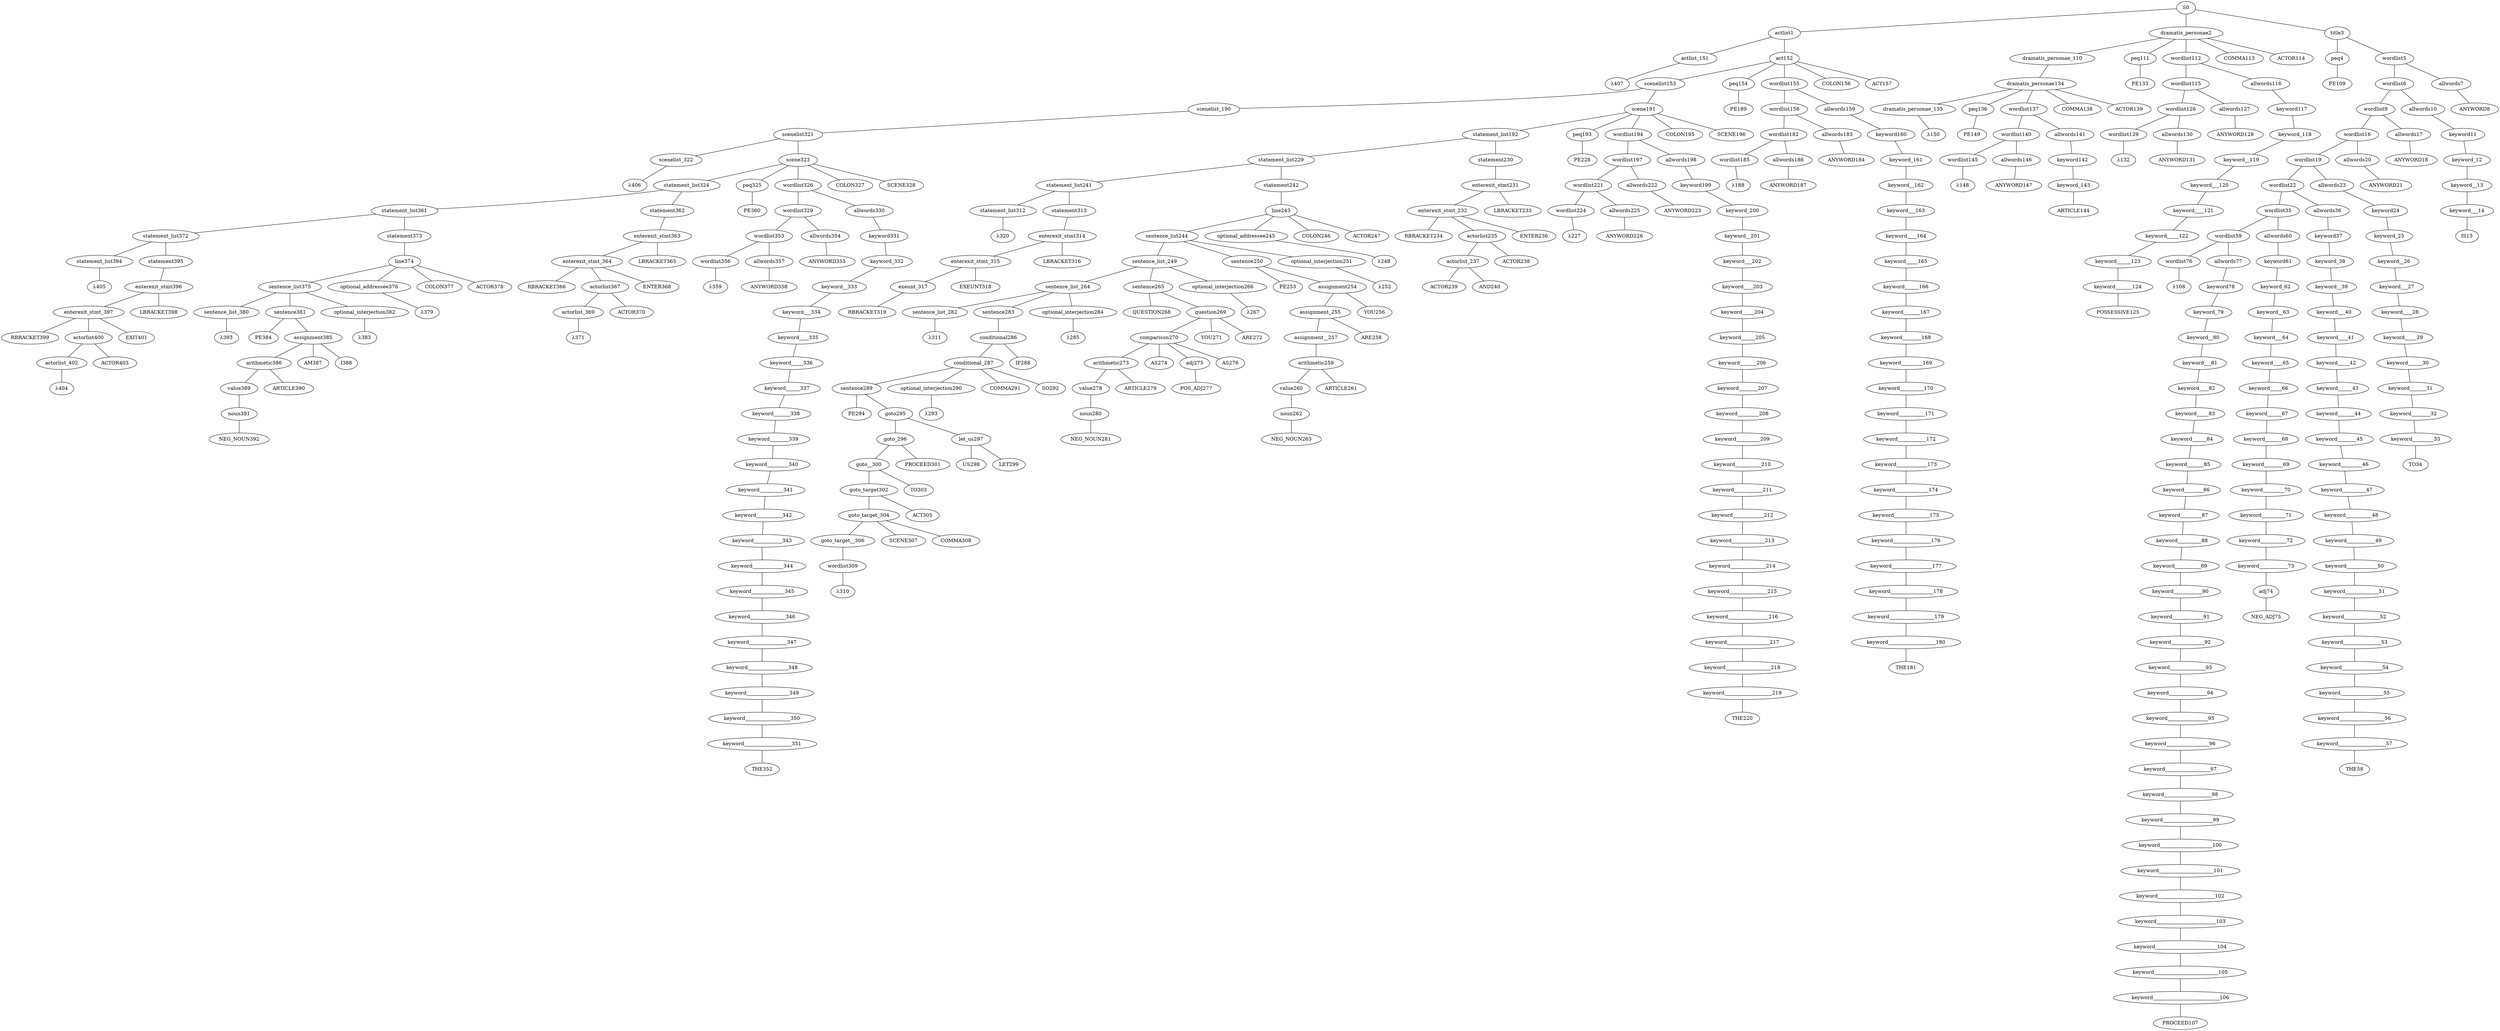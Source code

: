 strict graph {
	S0 -- actlist1
	S0 -- dramatis_personae2
	S0 -- title3

	title3 -- peq4
	title3 -- wordlist5

	wordlist5 -- wordlist6
	wordlist5 -- allwords7

	allwords7 -- ANYWORD8


	wordlist6 -- wordlist9
	wordlist6 -- allwords10

	allwords10 -- keyword11

	keyword11 -- keyword_12

	keyword_12 -- keyword__13

	keyword__13 -- keyword___14

	keyword___14 -- IS15


	wordlist9 -- wordlist16
	wordlist9 -- allwords17

	allwords17 -- ANYWORD18


	wordlist16 -- wordlist19
	wordlist16 -- allwords20

	allwords20 -- ANYWORD21


	wordlist19 -- wordlist22
	wordlist19 -- allwords23

	allwords23 -- keyword24

	keyword24 -- keyword_25

	keyword_25 -- keyword__26

	keyword__26 -- keyword___27

	keyword___27 -- keyword____28

	keyword____28 -- keyword_____29

	keyword_____29 -- keyword______30

	keyword______30 -- keyword_______31

	keyword_______31 -- keyword________32

	keyword________32 -- keyword_________33

	keyword_________33 -- TO34


	wordlist22 -- wordlist35
	wordlist22 -- allwords36

	allwords36 -- keyword37

	keyword37 -- keyword_38

	keyword_38 -- keyword__39

	keyword__39 -- keyword___40

	keyword___40 -- keyword____41

	keyword____41 -- keyword_____42

	keyword_____42 -- keyword______43

	keyword______43 -- keyword_______44

	keyword_______44 -- keyword________45

	keyword________45 -- keyword_________46

	keyword_________46 -- keyword__________47

	keyword__________47 -- keyword___________48

	keyword___________48 -- keyword____________49

	keyword____________49 -- keyword_____________50

	keyword_____________50 -- keyword______________51

	keyword______________51 -- keyword_______________52

	keyword_______________52 -- keyword________________53

	keyword________________53 -- keyword_________________54

	keyword_________________54 -- keyword__________________55

	keyword__________________55 -- keyword___________________56

	keyword___________________56 -- keyword____________________57

	keyword____________________57 -- THE58


	wordlist35 -- wordlist59
	wordlist35 -- allwords60

	allwords60 -- keyword61

	keyword61 -- keyword_62

	keyword_62 -- keyword__63

	keyword__63 -- keyword___64

	keyword___64 -- keyword____65

	keyword____65 -- keyword_____66

	keyword_____66 -- keyword______67

	keyword______67 -- keyword_______68

	keyword_______68 -- keyword________69

	keyword________69 -- keyword_________70

	keyword_________70 -- keyword__________71

	keyword__________71 -- keyword___________72

	keyword___________72 -- keyword____________73

	keyword____________73 -- adj74

	adj74 -- NEG_ADJ75


	wordlist59 -- wordlist76
	wordlist59 -- allwords77

	allwords77 -- keyword78

	keyword78 -- keyword_79

	keyword_79 -- keyword__80

	keyword__80 -- keyword___81

	keyword___81 -- keyword____82

	keyword____82 -- keyword_____83

	keyword_____83 -- keyword______84

	keyword______84 -- keyword_______85

	keyword_______85 -- keyword________86

	keyword________86 -- keyword_________87

	keyword_________87 -- keyword__________88

	keyword__________88 -- keyword___________89

	keyword___________89 -- keyword____________90

	keyword____________90 -- keyword_____________91

	keyword_____________91 -- keyword______________92

	keyword______________92 -- keyword_______________93

	keyword_______________93 -- keyword________________94

	keyword________________94 -- keyword_________________95

	keyword_________________95 -- keyword__________________96

	keyword__________________96 -- keyword___________________97

	keyword___________________97 -- keyword____________________98

	keyword____________________98 -- keyword_____________________99

	keyword_____________________99 -- keyword______________________100

	keyword______________________100 -- keyword_______________________101

	keyword_______________________101 -- keyword________________________102

	keyword________________________102 -- keyword_________________________103

	keyword_________________________103 -- keyword__________________________104

	keyword__________________________104 -- keyword___________________________105

	keyword___________________________105 -- keyword____________________________106

	keyword____________________________106 -- PROCEED107


	wordlist76 -- λ108

	peq4 -- PE109


	dramatis_personae2 -- dramatis_personae_110
	dramatis_personae2 -- peq111
	dramatis_personae2 -- wordlist112
	dramatis_personae2 -- COMMA113
	dramatis_personae2 -- ACTOR114



	wordlist112 -- wordlist115
	wordlist112 -- allwords116

	allwords116 -- keyword117

	keyword117 -- keyword_118

	keyword_118 -- keyword__119

	keyword__119 -- keyword___120

	keyword___120 -- keyword____121

	keyword____121 -- keyword_____122

	keyword_____122 -- keyword______123

	keyword______123 -- keyword_______124

	keyword_______124 -- POSSESSIVE125


	wordlist115 -- wordlist126
	wordlist115 -- allwords127

	allwords127 -- ANYWORD128


	wordlist126 -- wordlist129
	wordlist126 -- allwords130

	allwords130 -- ANYWORD131


	wordlist129 -- λ132

	peq111 -- PE133


	dramatis_personae_110 -- dramatis_personae134

	dramatis_personae134 -- dramatis_personae_135
	dramatis_personae134 -- peq136
	dramatis_personae134 -- wordlist137
	dramatis_personae134 -- COMMA138
	dramatis_personae134 -- ACTOR139



	wordlist137 -- wordlist140
	wordlist137 -- allwords141

	allwords141 -- keyword142

	keyword142 -- keyword_143

	keyword_143 -- ARTICLE144


	wordlist140 -- wordlist145
	wordlist140 -- allwords146

	allwords146 -- ANYWORD147


	wordlist145 -- λ148

	peq136 -- PE149


	dramatis_personae_135 -- λ150

	actlist1 -- actlist_151
	actlist1 -- act152

	act152 -- scenelist153
	act152 -- peq154
	act152 -- wordlist155
	act152 -- COLON156
	act152 -- ACT157



	wordlist155 -- wordlist158
	wordlist155 -- allwords159

	allwords159 -- keyword160

	keyword160 -- keyword_161

	keyword_161 -- keyword__162

	keyword__162 -- keyword___163

	keyword___163 -- keyword____164

	keyword____164 -- keyword_____165

	keyword_____165 -- keyword______166

	keyword______166 -- keyword_______167

	keyword_______167 -- keyword________168

	keyword________168 -- keyword_________169

	keyword_________169 -- keyword__________170

	keyword__________170 -- keyword___________171

	keyword___________171 -- keyword____________172

	keyword____________172 -- keyword_____________173

	keyword_____________173 -- keyword______________174

	keyword______________174 -- keyword_______________175

	keyword_______________175 -- keyword________________176

	keyword________________176 -- keyword_________________177

	keyword_________________177 -- keyword__________________178

	keyword__________________178 -- keyword___________________179

	keyword___________________179 -- keyword____________________180

	keyword____________________180 -- THE181


	wordlist158 -- wordlist182
	wordlist158 -- allwords183

	allwords183 -- ANYWORD184


	wordlist182 -- wordlist185
	wordlist182 -- allwords186

	allwords186 -- ANYWORD187


	wordlist185 -- λ188

	peq154 -- PE189


	scenelist153 -- scenelist_190
	scenelist153 -- scene191

	scene191 -- statement_list192
	scene191 -- peq193
	scene191 -- wordlist194
	scene191 -- COLON195
	scene191 -- SCENE196



	wordlist194 -- wordlist197
	wordlist194 -- allwords198

	allwords198 -- keyword199

	keyword199 -- keyword_200

	keyword_200 -- keyword__201

	keyword__201 -- keyword___202

	keyword___202 -- keyword____203

	keyword____203 -- keyword_____204

	keyword_____204 -- keyword______205

	keyword______205 -- keyword_______206

	keyword_______206 -- keyword________207

	keyword________207 -- keyword_________208

	keyword_________208 -- keyword__________209

	keyword__________209 -- keyword___________210

	keyword___________210 -- keyword____________211

	keyword____________211 -- keyword_____________212

	keyword_____________212 -- keyword______________213

	keyword______________213 -- keyword_______________214

	keyword_______________214 -- keyword________________215

	keyword________________215 -- keyword_________________216

	keyword_________________216 -- keyword__________________217

	keyword__________________217 -- keyword___________________218

	keyword___________________218 -- keyword____________________219

	keyword____________________219 -- THE220


	wordlist197 -- wordlist221
	wordlist197 -- allwords222

	allwords222 -- ANYWORD223


	wordlist221 -- wordlist224
	wordlist221 -- allwords225

	allwords225 -- ANYWORD226


	wordlist224 -- λ227

	peq193 -- PE228


	statement_list192 -- statement_list229
	statement_list192 -- statement230

	statement230 -- enterexit_stmt231

	enterexit_stmt231 -- enterexit_stmt_232
	enterexit_stmt231 -- LBRACKET233


	enterexit_stmt_232 -- RBRACKET234
	enterexit_stmt_232 -- actorlist235
	enterexit_stmt_232 -- ENTER236


	actorlist235 -- actorlist_237
	actorlist235 -- ACTOR238


	actorlist_237 -- ACTOR239
	actorlist_237 -- AND240




	statement_list229 -- statement_list241
	statement_list229 -- statement242

	statement242 -- line243

	line243 -- sentence_list244
	line243 -- optional_addressee245
	line243 -- COLON246
	line243 -- ACTOR247



	optional_addressee245 -- λ248

	sentence_list244 -- sentence_list_249
	sentence_list244 -- sentence250
	sentence_list244 -- optional_interjection251

	optional_interjection251 -- λ252

	sentence250 -- PE253
	sentence250 -- assignment254

	assignment254 -- assignment_255
	assignment254 -- YOU256


	assignment_255 -- assignment__257
	assignment_255 -- ARE258


	assignment__257 -- arithmetic259

	arithmetic259 -- value260
	arithmetic259 -- ARTICLE261


	value260 -- noun262

	noun262 -- NEG_NOUN263



	sentence_list_249 -- sentence_list_264
	sentence_list_249 -- sentence265
	sentence_list_249 -- optional_interjection266

	optional_interjection266 -- λ267

	sentence265 -- QUESTION268
	sentence265 -- question269

	question269 -- comparison270
	question269 -- YOU271
	question269 -- ARE272



	comparison270 -- arithmetic273
	comparison270 -- AS274
	comparison270 -- adj275
	comparison270 -- AS276


	adj275 -- POS_ADJ277



	arithmetic273 -- value278
	arithmetic273 -- ARTICLE279


	value278 -- noun280

	noun280 -- NEG_NOUN281



	sentence_list_264 -- sentence_list_282
	sentence_list_264 -- sentence283
	sentence_list_264 -- optional_interjection284

	optional_interjection284 -- λ285

	sentence283 -- conditional286

	conditional286 -- conditional_287
	conditional286 -- IF288


	conditional_287 -- sentence289
	conditional_287 -- optional_interjection290
	conditional_287 -- COMMA291
	conditional_287 -- SO292



	optional_interjection290 -- λ293

	sentence289 -- PE294
	sentence289 -- goto295

	goto295 -- goto_296
	goto295 -- let_us297

	let_us297 -- US298
	let_us297 -- LET299



	goto_296 -- goto__300
	goto_296 -- PROCEED301


	goto__300 -- goto_target302
	goto__300 -- TO303


	goto_target302 -- goto_target_304
	goto_target302 -- ACT305


	goto_target_304 -- goto_target__306
	goto_target_304 -- SCENE307
	goto_target_304 -- COMMA308



	goto_target__306 -- wordlist309

	wordlist309 -- λ310


	sentence_list_282 -- λ311

	statement_list241 -- statement_list312
	statement_list241 -- statement313

	statement313 -- enterexit_stmt314

	enterexit_stmt314 -- enterexit_stmt_315
	enterexit_stmt314 -- LBRACKET316


	enterexit_stmt_315 -- exeunt_317
	enterexit_stmt_315 -- EXEUNT318


	exeunt_317 -- RBRACKET319


	statement_list312 -- λ320

	scenelist_190 -- scenelist321

	scenelist321 -- scenelist_322
	scenelist321 -- scene323

	scene323 -- statement_list324
	scene323 -- peq325
	scene323 -- wordlist326
	scene323 -- COLON327
	scene323 -- SCENE328



	wordlist326 -- wordlist329
	wordlist326 -- allwords330

	allwords330 -- keyword331

	keyword331 -- keyword_332

	keyword_332 -- keyword__333

	keyword__333 -- keyword___334

	keyword___334 -- keyword____335

	keyword____335 -- keyword_____336

	keyword_____336 -- keyword______337

	keyword______337 -- keyword_______338

	keyword_______338 -- keyword________339

	keyword________339 -- keyword_________340

	keyword_________340 -- keyword__________341

	keyword__________341 -- keyword___________342

	keyword___________342 -- keyword____________343

	keyword____________343 -- keyword_____________344

	keyword_____________344 -- keyword______________345

	keyword______________345 -- keyword_______________346

	keyword_______________346 -- keyword________________347

	keyword________________347 -- keyword_________________348

	keyword_________________348 -- keyword__________________349

	keyword__________________349 -- keyword___________________350

	keyword___________________350 -- keyword____________________351

	keyword____________________351 -- THE352


	wordlist329 -- wordlist353
	wordlist329 -- allwords354

	allwords354 -- ANYWORD355


	wordlist353 -- wordlist356
	wordlist353 -- allwords357

	allwords357 -- ANYWORD358


	wordlist356 -- λ359

	peq325 -- PE360


	statement_list324 -- statement_list361
	statement_list324 -- statement362

	statement362 -- enterexit_stmt363

	enterexit_stmt363 -- enterexit_stmt_364
	enterexit_stmt363 -- LBRACKET365


	enterexit_stmt_364 -- RBRACKET366
	enterexit_stmt_364 -- actorlist367
	enterexit_stmt_364 -- ENTER368


	actorlist367 -- actorlist_369
	actorlist367 -- ACTOR370


	actorlist_369 -- λ371


	statement_list361 -- statement_list372
	statement_list361 -- statement373

	statement373 -- line374

	line374 -- sentence_list375
	line374 -- optional_addressee376
	line374 -- COLON377
	line374 -- ACTOR378



	optional_addressee376 -- λ379

	sentence_list375 -- sentence_list_380
	sentence_list375 -- sentence381
	sentence_list375 -- optional_interjection382

	optional_interjection382 -- λ383

	sentence381 -- PE384
	sentence381 -- assignment385

	assignment385 -- arithmetic386
	assignment385 -- AM387
	assignment385 -- I388



	arithmetic386 -- value389
	arithmetic386 -- ARTICLE390


	value389 -- noun391

	noun391 -- NEG_NOUN392



	sentence_list_380 -- λ393

	statement_list372 -- statement_list394
	statement_list372 -- statement395

	statement395 -- enterexit_stmt396

	enterexit_stmt396 -- enterexit_stmt_397
	enterexit_stmt396 -- LBRACKET398


	enterexit_stmt_397 -- RBRACKET399
	enterexit_stmt_397 -- actorlist400
	enterexit_stmt_397 -- EXIT401


	actorlist400 -- actorlist_402
	actorlist400 -- ACTOR403


	actorlist_402 -- λ404


	statement_list394 -- λ405

	scenelist_322 -- λ406

	actlist_151 -- λ407


}